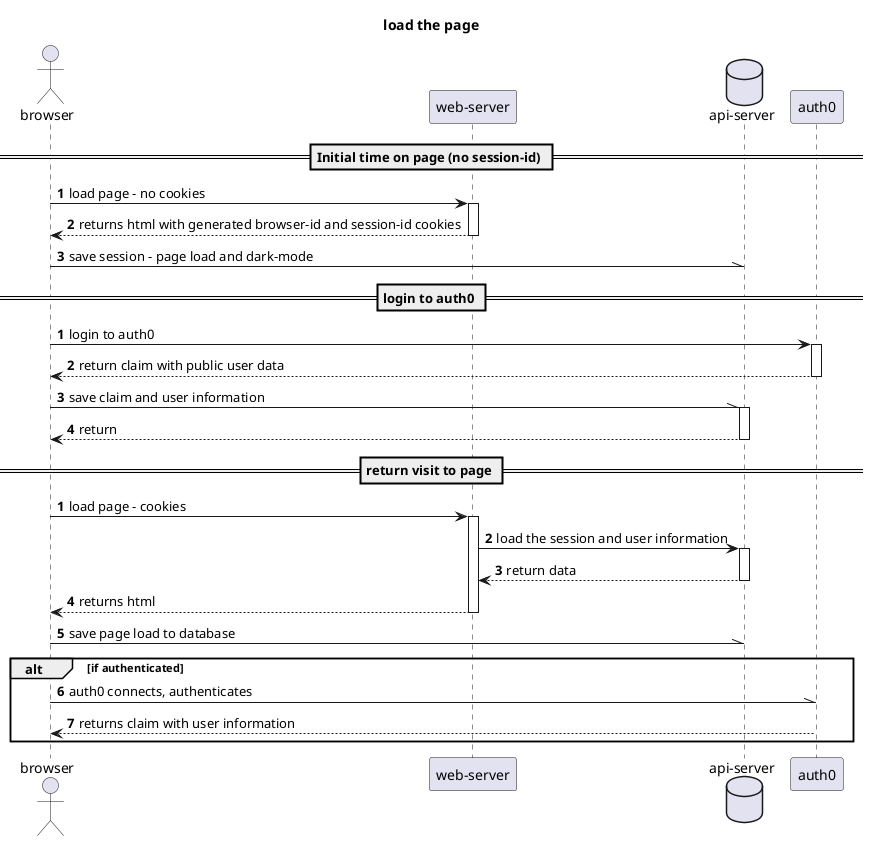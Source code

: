 @startuml
'https://plantuml.com/sequence-diagram
actor browser
participant "web-server" as ssr
database "api-server" as api
participant auth0

title load the page

== Initial time on page (no session-id) ==
autonumber 1
autoactivate on
browser -> ssr: load page - no cookies
ssr --> browser: returns html with generated browser-id and session-id cookies
autoactivate off
browser -\\ api: save session - page load and dark-mode

== login to auth0 ==
autonumber 1
autoactivate on
browser -> auth0: login to auth0
auth0 --> browser: return claim with public user data
browser -\\ api: save claim and user information
api --> browser: return

== return visit to page ==
autonumber 1
autoactivate on
browser -> ssr: load page - cookies
ssr -> api: load the session and user information
api --> ssr: return data
ssr --> browser: returns html
autoactivate off
browser -\\ api: save page load to database
alt if authenticated
browser -\\ auth0: auth0 connects, authenticates
auth0 --> browser: returns claim with user information
end

@enduml
